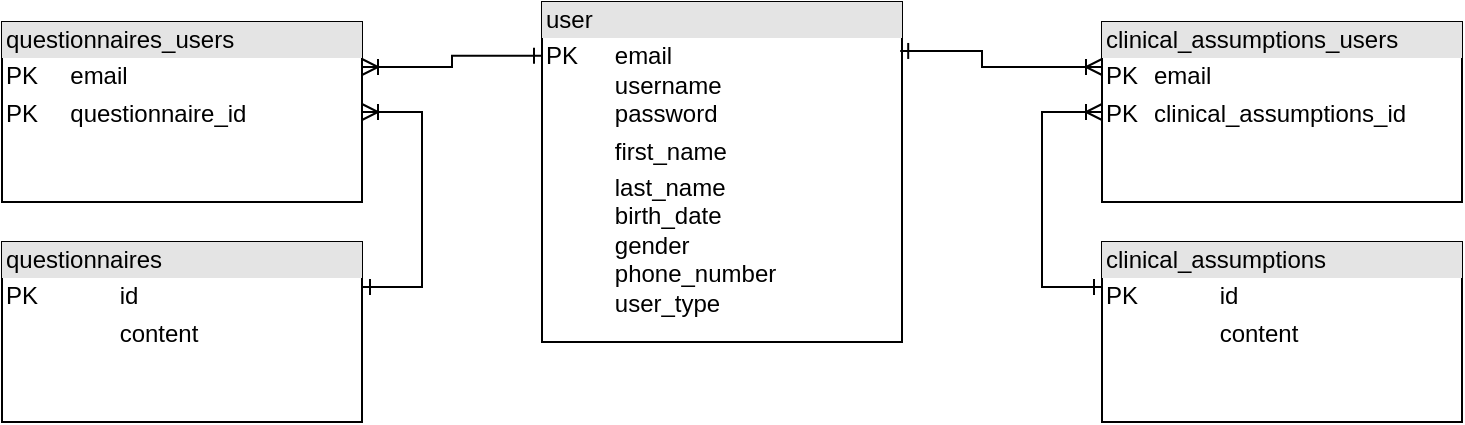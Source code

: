 <mxfile version="25.0.3">
  <diagram name="Page-1" id="2ca16b54-16f6-2749-3443-fa8db7711227">
    <mxGraphModel dx="1050" dy="569" grid="1" gridSize="10" guides="1" tooltips="1" connect="1" arrows="1" fold="1" page="1" pageScale="1" pageWidth="1100" pageHeight="850" background="none" math="0" shadow="0">
      <root>
        <mxCell id="0" />
        <mxCell id="1" parent="0" />
        <mxCell id="37OD8LkdPXyWw6wdb0GS-5" value="&lt;div style=&quot;text-align: justify; box-sizing: border-box; width: 100%; background: rgb(228, 228, 228); padding: 2px;&quot;&gt;user&lt;/div&gt;&lt;table align=&quot;center&quot; style=&quot;text-align: left; width: 100%; font-size: 1em;&quot; cellpadding=&quot;2&quot; cellspacing=&quot;0&quot;&gt;&lt;tbody&gt;&lt;tr&gt;&lt;td style=&quot;text-align: left;&quot;&gt;PK&lt;br&gt;&lt;br&gt;&lt;br&gt;&lt;/td&gt;&lt;td style=&quot;text-align: left;&quot;&gt;email&lt;br&gt;username&lt;br&gt;password&lt;/td&gt;&lt;/tr&gt;&lt;tr&gt;&lt;td style=&quot;text-align: left;&quot;&gt;&lt;br&gt;&lt;/td&gt;&lt;td style=&quot;text-align: left;&quot;&gt;first_name&lt;/td&gt;&lt;/tr&gt;&lt;tr&gt;&lt;td&gt;&lt;div style=&quot;text-align: left;&quot;&gt;&lt;br&gt;&lt;/div&gt;&lt;div style=&quot;text-align: left;&quot;&gt;&lt;br&gt;&lt;/div&gt;&lt;div style=&quot;text-align: left;&quot;&gt;&lt;br&gt;&lt;/div&gt;&lt;div style=&quot;text-align: left;&quot;&gt;&lt;br&gt;&lt;/div&gt;&lt;/td&gt;&lt;td&gt;&lt;div style=&quot;text-align: left;&quot;&gt;&lt;span style=&quot;font-size: 1em; background-color: initial;&quot;&gt;last_name&lt;/span&gt;&lt;/div&gt;&lt;div style=&quot;text-align: left;&quot;&gt;&lt;span style=&quot;font-size: 1em; background-color: initial;&quot;&gt;birth_date&lt;/span&gt;&lt;/div&gt;&lt;div style=&quot;text-align: left; padding-left: 0px;&quot;&gt;&lt;span style=&quot;font-size: 1em; background-color: initial;&quot;&gt;gender&lt;/span&gt;&lt;/div&gt;&lt;div style=&quot;text-align: left;&quot;&gt;&lt;span style=&quot;font-size: 1em; background-color: initial;&quot;&gt;phone_number&lt;/span&gt;&lt;/div&gt;&lt;div style=&quot;text-align: left;&quot;&gt;user_type&lt;/div&gt;&lt;div style=&quot;text-align: left;&quot;&gt;&lt;br&gt;&lt;/div&gt;&lt;/td&gt;&lt;/tr&gt;&lt;/tbody&gt;&lt;/table&gt;" style="verticalAlign=top;align=center;overflow=fill;html=1;whiteSpace=wrap;" parent="1" vertex="1">
          <mxGeometry x="400" y="360" width="180" height="170" as="geometry" />
        </mxCell>
        <mxCell id="37OD8LkdPXyWw6wdb0GS-12" style="edgeStyle=orthogonalEdgeStyle;rounded=0;orthogonalLoop=1;jettySize=auto;html=1;exitX=0.995;exitY=0.144;exitDx=0;exitDy=0;entryX=0;entryY=0.25;entryDx=0;entryDy=0;startArrow=ERone;startFill=0;endArrow=ERoneToMany;endFill=0;exitPerimeter=0;" parent="1" source="37OD8LkdPXyWw6wdb0GS-5" target="37OD8LkdPXyWw6wdb0GS-10" edge="1">
          <mxGeometry relative="1" as="geometry">
            <mxPoint x="640" y="512.5" as="sourcePoint" />
            <Array as="points">
              <mxPoint x="620" y="384" />
              <mxPoint x="620" y="392" />
            </Array>
          </mxGeometry>
        </mxCell>
        <mxCell id="37OD8LkdPXyWw6wdb0GS-11" style="edgeStyle=orthogonalEdgeStyle;rounded=0;orthogonalLoop=1;jettySize=auto;html=1;entryX=0;entryY=0.5;entryDx=0;entryDy=0;startArrow=ERone;startFill=0;endArrow=ERoneToMany;endFill=0;exitX=0;exitY=0.25;exitDx=0;exitDy=0;" parent="1" source="37OD8LkdPXyWw6wdb0GS-9" target="37OD8LkdPXyWw6wdb0GS-10" edge="1">
          <mxGeometry relative="1" as="geometry">
            <mxPoint x="430" y="660" as="sourcePoint" />
            <Array as="points">
              <mxPoint x="650" y="503" />
              <mxPoint x="650" y="415" />
            </Array>
          </mxGeometry>
        </mxCell>
        <mxCell id="37OD8LkdPXyWw6wdb0GS-9" value="&lt;div style=&quot;box-sizing:border-box;width:100%;background:#e4e4e4;padding:2px;&quot;&gt;clinical_assumptions&lt;/div&gt;&lt;table style=&quot;width:100%;font-size:1em;&quot; cellpadding=&quot;2&quot; cellspacing=&quot;0&quot;&gt;&lt;tbody&gt;&lt;tr&gt;&lt;td&gt;PK&lt;/td&gt;&lt;td&gt;id&lt;/td&gt;&lt;/tr&gt;&lt;tr&gt;&lt;td&gt;&lt;br&gt;&lt;/td&gt;&lt;td&gt;content&lt;/td&gt;&lt;/tr&gt;&lt;tr&gt;&lt;td&gt;&lt;/td&gt;&lt;td&gt;&lt;br&gt;&lt;/td&gt;&lt;/tr&gt;&lt;/tbody&gt;&lt;/table&gt;" style="verticalAlign=top;align=left;overflow=fill;html=1;whiteSpace=wrap;" parent="1" vertex="1">
          <mxGeometry x="680" y="480" width="180" height="90" as="geometry" />
        </mxCell>
        <mxCell id="37OD8LkdPXyWw6wdb0GS-10" value="&lt;div style=&quot;box-sizing:border-box;width:100%;background:#e4e4e4;padding:2px;&quot;&gt;clinical_assumptions_users&lt;/div&gt;&lt;table style=&quot;width:100%;font-size:1em;&quot; cellpadding=&quot;2&quot; cellspacing=&quot;0&quot;&gt;&lt;tbody&gt;&lt;tr&gt;&lt;td&gt;PK&lt;/td&gt;&lt;td&gt;email&lt;/td&gt;&lt;/tr&gt;&lt;tr&gt;&lt;td&gt;PK&lt;/td&gt;&lt;td&gt;clinical_assumptions_id&lt;/td&gt;&lt;/tr&gt;&lt;tr&gt;&lt;td&gt;&lt;/td&gt;&lt;td&gt;&lt;br&gt;&lt;/td&gt;&lt;/tr&gt;&lt;/tbody&gt;&lt;/table&gt;" style="verticalAlign=top;align=left;overflow=fill;html=1;whiteSpace=wrap;" parent="1" vertex="1">
          <mxGeometry x="680" y="370" width="180" height="90" as="geometry" />
        </mxCell>
        <mxCell id="37OD8LkdPXyWw6wdb0GS-16" style="edgeStyle=orthogonalEdgeStyle;rounded=0;orthogonalLoop=1;jettySize=auto;html=1;entryX=1;entryY=0.5;entryDx=0;entryDy=0;startArrow=ERone;startFill=0;endArrow=ERoneToMany;endFill=0;exitX=1;exitY=0.25;exitDx=0;exitDy=0;" parent="1" source="37OD8LkdPXyWw6wdb0GS-17" target="37OD8LkdPXyWw6wdb0GS-18" edge="1">
          <mxGeometry relative="1" as="geometry">
            <mxPoint x="440" y="330" as="sourcePoint" />
            <Array as="points">
              <mxPoint x="340" y="502" />
              <mxPoint x="340" y="415" />
            </Array>
          </mxGeometry>
        </mxCell>
        <mxCell id="37OD8LkdPXyWw6wdb0GS-17" value="&lt;div style=&quot;box-sizing:border-box;width:100%;background:#e4e4e4;padding:2px;&quot;&gt;questionnaires&lt;/div&gt;&lt;table style=&quot;width:100%;font-size:1em;&quot; cellpadding=&quot;2&quot; cellspacing=&quot;0&quot;&gt;&lt;tbody&gt;&lt;tr&gt;&lt;td&gt;PK&lt;/td&gt;&lt;td&gt;id&lt;/td&gt;&lt;/tr&gt;&lt;tr&gt;&lt;td&gt;&lt;br&gt;&lt;/td&gt;&lt;td&gt;content&lt;/td&gt;&lt;/tr&gt;&lt;/tbody&gt;&lt;/table&gt;" style="verticalAlign=top;align=left;overflow=fill;html=1;whiteSpace=wrap;" parent="1" vertex="1">
          <mxGeometry x="130" y="480" width="180" height="90" as="geometry" />
        </mxCell>
        <mxCell id="37OD8LkdPXyWw6wdb0GS-18" value="&lt;div style=&quot;box-sizing:border-box;width:100%;background:#e4e4e4;padding:2px;&quot;&gt;questionnaires_users&lt;/div&gt;&lt;table style=&quot;width:100%;font-size:1em;&quot; cellpadding=&quot;2&quot; cellspacing=&quot;0&quot;&gt;&lt;tbody&gt;&lt;tr&gt;&lt;td&gt;PK&lt;/td&gt;&lt;td&gt;email&lt;/td&gt;&lt;/tr&gt;&lt;tr&gt;&lt;td&gt;PK&lt;/td&gt;&lt;td&gt;questionnaire_id&lt;/td&gt;&lt;/tr&gt;&lt;tr&gt;&lt;td&gt;&lt;/td&gt;&lt;td&gt;&lt;br&gt;&lt;/td&gt;&lt;/tr&gt;&lt;/tbody&gt;&lt;/table&gt;" style="verticalAlign=top;align=left;overflow=fill;html=1;whiteSpace=wrap;" parent="1" vertex="1">
          <mxGeometry x="130" y="370" width="180" height="90" as="geometry" />
        </mxCell>
        <mxCell id="37OD8LkdPXyWw6wdb0GS-19" style="edgeStyle=orthogonalEdgeStyle;rounded=0;orthogonalLoop=1;jettySize=auto;html=1;exitX=1;exitY=0.25;exitDx=0;exitDy=0;entryX=0;entryY=0.158;entryDx=0;entryDy=0;entryPerimeter=0;endArrow=ERone;endFill=0;startArrow=ERoneToMany;startFill=0;" parent="1" source="37OD8LkdPXyWw6wdb0GS-18" target="37OD8LkdPXyWw6wdb0GS-5" edge="1">
          <mxGeometry relative="1" as="geometry" />
        </mxCell>
      </root>
    </mxGraphModel>
  </diagram>
</mxfile>
